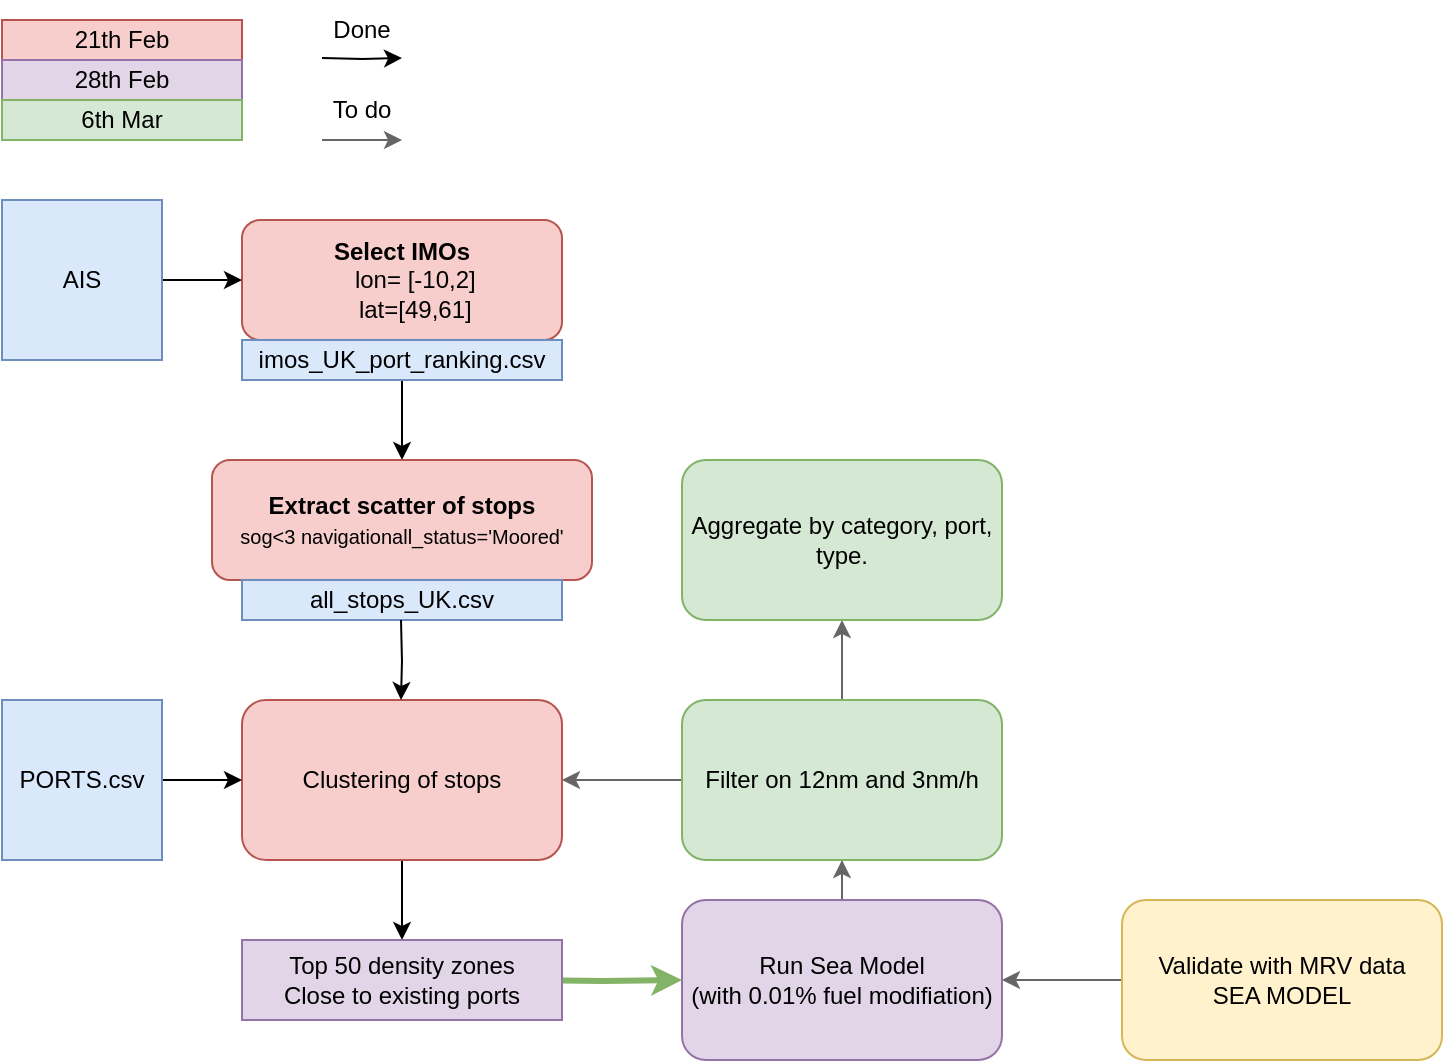 <mxfile version="23.1.5" type="google">
  <diagram name="Page-1" id="hBtbJ4oV5RMW667chW4H">
    <mxGraphModel grid="1" page="1" gridSize="10" guides="1" tooltips="1" connect="1" arrows="1" fold="1" pageScale="1" pageWidth="850" pageHeight="1100" math="0" shadow="0">
      <root>
        <mxCell id="0" />
        <mxCell id="1" parent="0" />
        <UserObject label="" id="MdAz51cne8YWmNNmxkgF-4">
          <mxCell style="edgeStyle=orthogonalEdgeStyle;rounded=0;orthogonalLoop=1;jettySize=auto;html=1;strokeWidth=1;" edge="1" parent="1" source="7RvFlOEr3dKJYXM7OKQK-3" target="MdAz51cne8YWmNNmxkgF-2">
            <mxGeometry relative="1" as="geometry">
              <mxPoint x="240" y="200" as="sourcePoint" />
            </mxGeometry>
          </mxCell>
        </UserObject>
        <UserObject label="&lt;b&gt;Select IMOs&lt;/b&gt;&lt;br&gt;&lt;div style=&quot;&quot;&gt;&lt;b&gt;&amp;nbsp;&lt;/b&gt;&amp;nbsp; &amp;nbsp;lon= [-10,&lt;span style=&quot;background-color: initial;&quot;&gt;2]&lt;/span&gt;&lt;/div&gt;&lt;div style=&quot;&quot;&gt;&amp;nbsp; &amp;nbsp; lat=[49,61]&lt;/div&gt;" link="https://drive.google.com/file/d/1FqXKwPpEWYIiJ0Yrw0mRg3pgFCfmky-b/view?usp=drive_link" id="MdAz51cne8YWmNNmxkgF-1">
          <mxCell style="rounded=1;whiteSpace=wrap;html=1;fillColor=#f8cecc;strokeColor=#b85450;" vertex="1" parent="1">
            <mxGeometry x="160" y="120" width="160" height="60" as="geometry" />
          </mxCell>
        </UserObject>
        <UserObject label="&lt;b&gt;Extract scatter of stops&lt;/b&gt;&lt;br style=&quot;font-size: 11px;&quot;&gt;&lt;font size=&quot;1&quot;&gt;sog&amp;lt;3 navigationall_status=&#39;Moored&#39;&lt;/font&gt;" link="https://drive.google.com/file/d/1FyS_QMU4UMu9ebTPP8LdTEyMM2z0flMY/view?usp=drive_link" id="MdAz51cne8YWmNNmxkgF-2">
          <mxCell style="rounded=1;whiteSpace=wrap;html=1;fillColor=#f8cecc;strokeColor=#b85450;" vertex="1" parent="1">
            <mxGeometry x="145" y="240" width="190" height="60" as="geometry" />
          </mxCell>
        </UserObject>
        <mxCell id="MdAz51cne8YWmNNmxkgF-9" value="" style="edgeStyle=orthogonalEdgeStyle;rounded=0;orthogonalLoop=1;jettySize=auto;html=1;" edge="1" parent="1" source="MdAz51cne8YWmNNmxkgF-3">
          <mxGeometry relative="1" as="geometry">
            <mxPoint x="240" y="480.0" as="targetPoint" />
          </mxGeometry>
        </mxCell>
        <UserObject label="Clustering of stops" link="https://drive.google.com/file/d/12v6zpNkd7JtDQ4gUDDveIrqvGd6x_y31/view?usp=drive_link" id="MdAz51cne8YWmNNmxkgF-3">
          <mxCell style="rounded=1;whiteSpace=wrap;html=1;fillColor=#f8cecc;strokeColor=#b85450;" vertex="1" parent="1">
            <mxGeometry x="160" y="360" width="160" height="80" as="geometry" />
          </mxCell>
        </UserObject>
        <mxCell id="MdAz51cne8YWmNNmxkgF-7" value="" style="edgeStyle=orthogonalEdgeStyle;rounded=0;orthogonalLoop=1;jettySize=auto;html=1;" edge="1" parent="1" source="MdAz51cne8YWmNNmxkgF-6" target="MdAz51cne8YWmNNmxkgF-1">
          <mxGeometry relative="1" as="geometry" />
        </mxCell>
        <UserObject label="AIS" link="https://drive.google.com/drive/folders/1ejvx1geHP0oGP6TzdX8fh3LBkTn8D73B?usp=drive_link" id="MdAz51cne8YWmNNmxkgF-6">
          <mxCell style="whiteSpace=wrap;html=1;aspect=fixed;fillColor=#dae8fc;strokeColor=#6c8ebf;" vertex="1" parent="1">
            <mxGeometry x="40" y="110" width="80" height="80" as="geometry" />
          </mxCell>
        </UserObject>
        <mxCell id="MdAz51cne8YWmNNmxkgF-11" value="" style="edgeStyle=orthogonalEdgeStyle;rounded=0;orthogonalLoop=1;jettySize=auto;html=1;fillColor=#d5e8d4;strokeColor=#82b366;strokeWidth=3;" edge="1" parent="1" target="MdAz51cne8YWmNNmxkgF-10">
          <mxGeometry relative="1" as="geometry">
            <mxPoint x="300" y="500.0" as="sourcePoint" />
          </mxGeometry>
        </mxCell>
        <mxCell id="MdAz51cne8YWmNNmxkgF-18" value="" style="edgeStyle=orthogonalEdgeStyle;rounded=0;orthogonalLoop=1;jettySize=auto;html=1;fillColor=#f5f5f5;strokeColor=#666666;" edge="1" parent="1" source="MdAz51cne8YWmNNmxkgF-10" target="MdAz51cne8YWmNNmxkgF-17">
          <mxGeometry relative="1" as="geometry" />
        </mxCell>
        <mxCell id="MdAz51cne8YWmNNmxkgF-10" value="Run Sea Model&lt;br&gt;(with 0.01% fuel modifiation)" style="rounded=1;whiteSpace=wrap;html=1;fillColor=#e1d5e7;strokeColor=#9673a6;" vertex="1" parent="1">
          <mxGeometry x="380" y="460" width="160" height="80" as="geometry" />
        </mxCell>
        <mxCell id="MdAz51cne8YWmNNmxkgF-12" value="21th Feb" style="rounded=0;whiteSpace=wrap;html=1;fillColor=#f8cecc;strokeColor=#b85450;" vertex="1" parent="1">
          <mxGeometry x="40" y="20" width="120" height="20" as="geometry" />
        </mxCell>
        <mxCell id="MdAz51cne8YWmNNmxkgF-13" value="28th Feb" style="rounded=0;whiteSpace=wrap;html=1;fillColor=#e1d5e7;strokeColor=#9673a6;" vertex="1" parent="1">
          <mxGeometry x="40" y="40" width="120" height="20" as="geometry" />
        </mxCell>
        <mxCell id="MdAz51cne8YWmNNmxkgF-14" value="6th Mar" style="rounded=0;whiteSpace=wrap;html=1;fillColor=#d5e8d4;strokeColor=#82b366;" vertex="1" parent="1">
          <mxGeometry x="40" y="60" width="120" height="20" as="geometry" />
        </mxCell>
        <mxCell id="nuNDnTv0po_VqvQx6A3_-1" style="edgeStyle=orthogonalEdgeStyle;rounded=0;orthogonalLoop=1;jettySize=auto;html=1;exitX=1;exitY=0.5;exitDx=0;exitDy=0;" edge="1" parent="1" source="MdAz51cne8YWmNNmxkgF-16">
          <mxGeometry relative="1" as="geometry">
            <mxPoint x="320" y="500" as="targetPoint" />
          </mxGeometry>
        </mxCell>
        <UserObject label="Top 50 density zones&lt;br&gt;Close to existing ports" link="https://drive.google.com/file/d/16ZzGkt8eTYHNlNQ2etfHkFPOfk94c7vk/view?usp=drive_link" id="MdAz51cne8YWmNNmxkgF-16">
          <mxCell style="rounded=0;whiteSpace=wrap;html=1;fillColor=#e1d5e7;strokeColor=#9673a6;" vertex="1" parent="1">
            <mxGeometry x="160" y="480" width="160" height="40" as="geometry" />
          </mxCell>
        </UserObject>
        <mxCell id="MdAz51cne8YWmNNmxkgF-23" value="" style="edgeStyle=orthogonalEdgeStyle;rounded=0;orthogonalLoop=1;jettySize=auto;html=1;fillColor=#f5f5f5;strokeColor=#666666;" edge="1" parent="1" source="MdAz51cne8YWmNNmxkgF-17" target="MdAz51cne8YWmNNmxkgF-19">
          <mxGeometry relative="1" as="geometry" />
        </mxCell>
        <mxCell id="nuNDnTv0po_VqvQx6A3_-2" value="" style="edgeStyle=orthogonalEdgeStyle;rounded=0;orthogonalLoop=1;jettySize=auto;html=1;fillColor=#f5f5f5;strokeColor=#666666;" edge="1" parent="1" source="MdAz51cne8YWmNNmxkgF-17" target="MdAz51cne8YWmNNmxkgF-3">
          <mxGeometry relative="1" as="geometry" />
        </mxCell>
        <mxCell id="MdAz51cne8YWmNNmxkgF-17" value="Filter on 12nm and 3nm/h" style="rounded=1;whiteSpace=wrap;html=1;fillColor=#d5e8d4;strokeColor=#82b366;" vertex="1" parent="1">
          <mxGeometry x="380" y="360" width="160" height="80" as="geometry" />
        </mxCell>
        <mxCell id="MdAz51cne8YWmNNmxkgF-19" value="Aggregate by category, port, type." style="rounded=1;whiteSpace=wrap;html=1;fillColor=#d5e8d4;strokeColor=#82b366;" vertex="1" parent="1">
          <mxGeometry x="380" y="240" width="160" height="80" as="geometry" />
        </mxCell>
        <mxCell id="MdAz51cne8YWmNNmxkgF-22" value="" style="edgeStyle=orthogonalEdgeStyle;rounded=0;orthogonalLoop=1;jettySize=auto;html=1;fillColor=#f5f5f5;strokeColor=#666666;" edge="1" parent="1" source="MdAz51cne8YWmNNmxkgF-21" target="MdAz51cne8YWmNNmxkgF-10">
          <mxGeometry relative="1" as="geometry" />
        </mxCell>
        <mxCell id="MdAz51cne8YWmNNmxkgF-21" value="Validate with MRV data &lt;br&gt;SEA MODEL" style="rounded=1;whiteSpace=wrap;html=1;fillColor=#fff2cc;strokeColor=#d6b656;" vertex="1" parent="1">
          <mxGeometry x="600" y="460" width="160" height="80" as="geometry" />
        </mxCell>
        <mxCell id="MdAz51cne8YWmNNmxkgF-25" value="" style="edgeStyle=orthogonalEdgeStyle;rounded=0;orthogonalLoop=1;jettySize=auto;html=1;" edge="1" parent="1" source="MdAz51cne8YWmNNmxkgF-24" target="MdAz51cne8YWmNNmxkgF-3">
          <mxGeometry relative="1" as="geometry" />
        </mxCell>
        <UserObject label="PORTS.csv" link="https://drive.google.com/file/d/1byVB-8wvwncgulUTHdgVxNQ-RQQkrqP7/view?usp=drive_link" id="MdAz51cne8YWmNNmxkgF-24">
          <mxCell style="whiteSpace=wrap;html=1;aspect=fixed;fillColor=#dae8fc;strokeColor=#6c8ebf;" vertex="1" parent="1">
            <mxGeometry x="40" y="360" width="80" height="80" as="geometry" />
          </mxCell>
        </UserObject>
        <mxCell id="7RvFlOEr3dKJYXM7OKQK-5" value="" style="edgeStyle=orthogonalEdgeStyle;rounded=0;orthogonalLoop=1;jettySize=auto;html=1;strokeWidth=4;fillColor=#dae8fc;strokeColor=#6c8ebf;" edge="1" parent="1" target="7RvFlOEr3dKJYXM7OKQK-3">
          <mxGeometry relative="1" as="geometry">
            <mxPoint x="240" y="200" as="sourcePoint" />
            <mxPoint x="240" y="240" as="targetPoint" />
          </mxGeometry>
        </mxCell>
        <UserObject label="imos_UK_port_ranking.csv" link="https://drive.google.com/file/d/1lgP5dSIKAGuvc9id7CwOwQqFMj-tR4wi/view?usp=drive_link" id="7RvFlOEr3dKJYXM7OKQK-3">
          <mxCell style="rounded=0;whiteSpace=wrap;html=1;fillColor=#dae8fc;strokeColor=#6c8ebf;" vertex="1" parent="1">
            <mxGeometry x="160" y="180" width="160" height="20" as="geometry" />
          </mxCell>
        </UserObject>
        <UserObject label="all_stops_UK.csv" link="https://drive.google.com/file/d/1lgP5dSIKAGuvc9id7CwOwQqFMj-tR4wi/view?usp=drive_link" id="7RvFlOEr3dKJYXM7OKQK-10">
          <mxCell style="rounded=0;whiteSpace=wrap;html=1;fillColor=#dae8fc;strokeColor=#6c8ebf;" vertex="1" parent="1">
            <mxGeometry x="160" y="300" width="160" height="20" as="geometry" />
          </mxCell>
        </UserObject>
        <UserObject label="" id="7RvFlOEr3dKJYXM7OKQK-13">
          <mxCell style="edgeStyle=orthogonalEdgeStyle;rounded=0;orthogonalLoop=1;jettySize=auto;html=1;strokeWidth=1;" edge="1" parent="1">
            <mxGeometry relative="1" as="geometry">
              <mxPoint x="239.5" y="320" as="sourcePoint" />
              <mxPoint x="239.5" y="360" as="targetPoint" />
            </mxGeometry>
          </mxCell>
        </UserObject>
        <mxCell id="nuNDnTv0po_VqvQx6A3_-4" value="" style="edgeStyle=orthogonalEdgeStyle;rounded=0;orthogonalLoop=1;jettySize=auto;html=1;" edge="1" parent="1">
          <mxGeometry relative="1" as="geometry">
            <mxPoint x="200" y="39" as="sourcePoint" />
            <mxPoint x="240" y="39" as="targetPoint" />
          </mxGeometry>
        </mxCell>
        <mxCell id="nuNDnTv0po_VqvQx6A3_-6" value="" style="edgeStyle=orthogonalEdgeStyle;rounded=0;orthogonalLoop=1;jettySize=auto;html=1;fillColor=#f5f5f5;strokeColor=#666666;" edge="1" parent="1">
          <mxGeometry relative="1" as="geometry">
            <mxPoint x="200" y="80" as="sourcePoint" />
            <mxPoint x="240" y="80" as="targetPoint" />
            <Array as="points">
              <mxPoint x="200" y="80" />
              <mxPoint x="200" y="80" />
            </Array>
          </mxGeometry>
        </mxCell>
        <mxCell id="nuNDnTv0po_VqvQx6A3_-7" value="Done" style="text;html=1;align=center;verticalAlign=middle;whiteSpace=wrap;rounded=0;" vertex="1" parent="1">
          <mxGeometry x="190" y="10" width="60" height="30" as="geometry" />
        </mxCell>
        <mxCell id="nuNDnTv0po_VqvQx6A3_-8" value="To do" style="text;html=1;align=center;verticalAlign=middle;whiteSpace=wrap;rounded=0;" vertex="1" parent="1">
          <mxGeometry x="190" y="50" width="60" height="30" as="geometry" />
        </mxCell>
      </root>
    </mxGraphModel>
  </diagram>
</mxfile>
